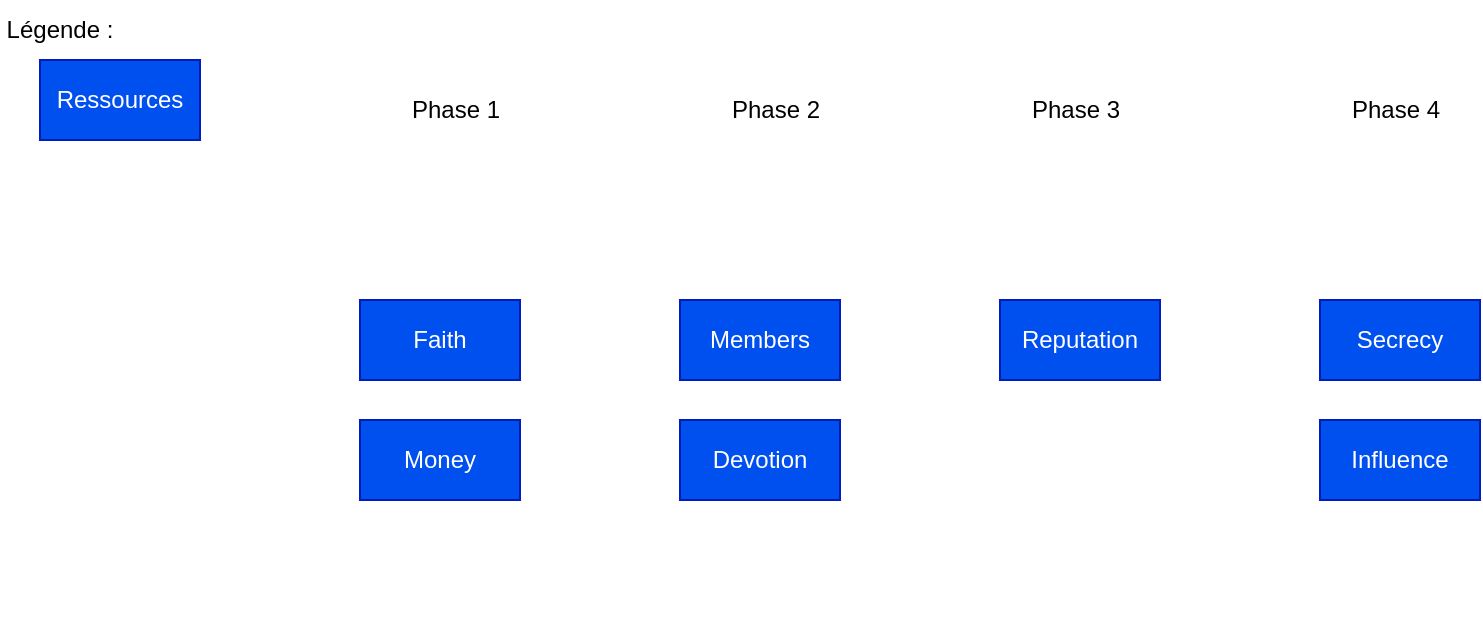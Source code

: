 <mxfile version="20.7.4" type="device"><diagram id="9paHEcF3Gd4phs_LinPu" name="Page-1"><mxGraphModel dx="733" dy="443" grid="1" gridSize="10" guides="1" tooltips="1" connect="1" arrows="1" fold="1" page="1" pageScale="1" pageWidth="827" pageHeight="1169" math="0" shadow="0"><root><mxCell id="0"/><mxCell id="1" parent="0"/><mxCell id="erPvKLd_3xYPBehlkWwk-1" value="Faith" style="rounded=0;whiteSpace=wrap;html=1;fillColor=#0050ef;fontColor=#ffffff;strokeColor=#001DBC;" vertex="1" parent="1"><mxGeometry x="200" y="160" width="80" height="40" as="geometry"/></mxCell><mxCell id="erPvKLd_3xYPBehlkWwk-2" value="Ressources" style="rounded=0;whiteSpace=wrap;html=1;fillColor=#0050ef;fontColor=#ffffff;strokeColor=#001DBC;" vertex="1" parent="1"><mxGeometry x="40" y="40" width="80" height="40" as="geometry"/></mxCell><mxCell id="erPvKLd_3xYPBehlkWwk-3" value="Légende :" style="text;html=1;strokeColor=none;fillColor=none;align=center;verticalAlign=middle;whiteSpace=wrap;rounded=0;" vertex="1" parent="1"><mxGeometry x="20" y="10" width="60" height="30" as="geometry"/></mxCell><mxCell id="erPvKLd_3xYPBehlkWwk-4" value="Money" style="rounded=0;whiteSpace=wrap;html=1;fillColor=#0050ef;fontColor=#ffffff;strokeColor=#001DBC;" vertex="1" parent="1"><mxGeometry x="200" y="220" width="80" height="40" as="geometry"/></mxCell><mxCell id="erPvKLd_3xYPBehlkWwk-5" value="Devotion" style="rounded=0;whiteSpace=wrap;html=1;fillColor=#0050ef;fontColor=#ffffff;strokeColor=#001DBC;" vertex="1" parent="1"><mxGeometry x="360" y="220" width="80" height="40" as="geometry"/></mxCell><mxCell id="erPvKLd_3xYPBehlkWwk-7" value="" style="endArrow=none;dashed=1;html=1;dashPattern=1 3;strokeWidth=2;rounded=0;fillColor=#f5f5f5;strokeColor=#FFFFFF;" edge="1" parent="1"><mxGeometry width="50" height="50" relative="1" as="geometry"><mxPoint x="320" y="320" as="sourcePoint"/><mxPoint x="320" y="80" as="targetPoint"/></mxGeometry></mxCell><mxCell id="erPvKLd_3xYPBehlkWwk-8" value="Phase 1" style="text;strokeColor=none;fillColor=none;align=left;verticalAlign=middle;spacingLeft=4;spacingRight=4;overflow=hidden;points=[[0,0.5],[1,0.5]];portConstraint=eastwest;rotatable=0;whiteSpace=wrap;html=1;" vertex="1" parent="1"><mxGeometry x="220" y="50" width="60" height="30" as="geometry"/></mxCell><mxCell id="erPvKLd_3xYPBehlkWwk-9" value="Phase 2" style="text;strokeColor=none;fillColor=none;align=left;verticalAlign=middle;spacingLeft=4;spacingRight=4;overflow=hidden;points=[[0,0.5],[1,0.5]];portConstraint=eastwest;rotatable=0;whiteSpace=wrap;html=1;" vertex="1" parent="1"><mxGeometry x="380" y="50" width="60" height="30" as="geometry"/></mxCell><mxCell id="erPvKLd_3xYPBehlkWwk-10" value="Members" style="rounded=0;whiteSpace=wrap;html=1;fillColor=#0050ef;fontColor=#ffffff;strokeColor=#001DBC;" vertex="1" parent="1"><mxGeometry x="360" y="160" width="80" height="40" as="geometry"/></mxCell><mxCell id="erPvKLd_3xYPBehlkWwk-11" value="" style="endArrow=none;dashed=1;html=1;dashPattern=1 3;strokeWidth=2;rounded=0;fillColor=#f5f5f5;strokeColor=#FFFFFF;" edge="1" parent="1"><mxGeometry width="50" height="50" relative="1" as="geometry"><mxPoint x="480" y="320" as="sourcePoint"/><mxPoint x="480" y="80" as="targetPoint"/></mxGeometry></mxCell><mxCell id="erPvKLd_3xYPBehlkWwk-12" value="Phase 3" style="text;strokeColor=none;fillColor=none;align=left;verticalAlign=middle;spacingLeft=4;spacingRight=4;overflow=hidden;points=[[0,0.5],[1,0.5]];portConstraint=eastwest;rotatable=0;whiteSpace=wrap;html=1;" vertex="1" parent="1"><mxGeometry x="530" y="50" width="60" height="30" as="geometry"/></mxCell><mxCell id="erPvKLd_3xYPBehlkWwk-13" value="Secrecy" style="rounded=0;whiteSpace=wrap;html=1;fillColor=#0050ef;fontColor=#ffffff;strokeColor=#001DBC;" vertex="1" parent="1"><mxGeometry x="680" y="160" width="80" height="40" as="geometry"/></mxCell><mxCell id="erPvKLd_3xYPBehlkWwk-14" value="" style="endArrow=none;dashed=1;html=1;dashPattern=1 3;strokeWidth=2;rounded=0;fillColor=#f5f5f5;strokeColor=#FFFFFF;" edge="1" parent="1"><mxGeometry width="50" height="50" relative="1" as="geometry"><mxPoint x="640" y="320" as="sourcePoint"/><mxPoint x="640" y="80" as="targetPoint"/></mxGeometry></mxCell><mxCell id="erPvKLd_3xYPBehlkWwk-15" value="Reputation" style="rounded=0;whiteSpace=wrap;html=1;fillColor=#0050ef;fontColor=#ffffff;strokeColor=#001DBC;" vertex="1" parent="1"><mxGeometry x="520" y="160" width="80" height="40" as="geometry"/></mxCell><mxCell id="erPvKLd_3xYPBehlkWwk-16" value="Influence" style="rounded=0;whiteSpace=wrap;html=1;fillColor=#0050ef;fontColor=#ffffff;strokeColor=#001DBC;" vertex="1" parent="1"><mxGeometry x="680" y="220" width="80" height="40" as="geometry"/></mxCell><mxCell id="erPvKLd_3xYPBehlkWwk-17" value="Phase 4" style="text;strokeColor=none;fillColor=none;align=left;verticalAlign=middle;spacingLeft=4;spacingRight=4;overflow=hidden;points=[[0,0.5],[1,0.5]];portConstraint=eastwest;rotatable=0;whiteSpace=wrap;html=1;" vertex="1" parent="1"><mxGeometry x="690" y="50" width="60" height="30" as="geometry"/></mxCell></root></mxGraphModel></diagram></mxfile>